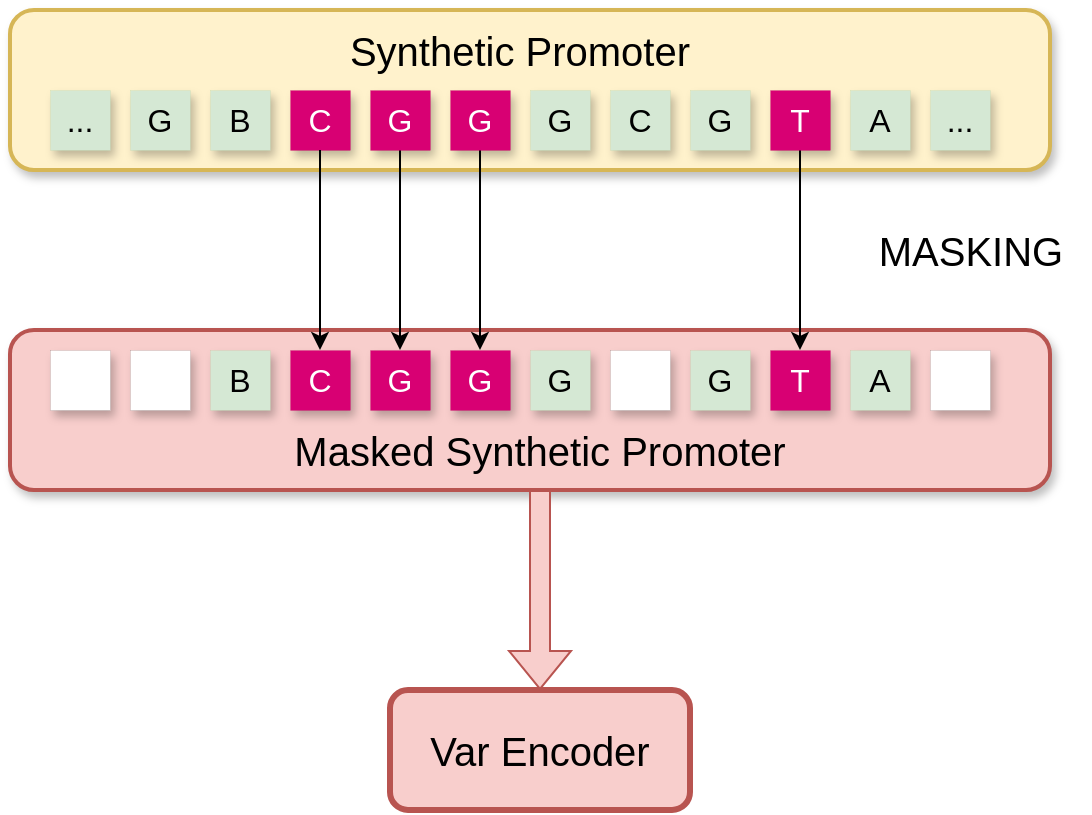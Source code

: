 <mxfile version="20.0.4" type="device"><diagram id="UJG0_ZCBdpvA7GJJKV5v" name="Page-1"><mxGraphModel dx="1483" dy="881" grid="1" gridSize="10" guides="1" tooltips="1" connect="1" arrows="1" fold="1" page="1" pageScale="1" pageWidth="800" pageHeight="500" math="1" shadow="0"><root><mxCell id="0"/><mxCell id="1" parent="0"/><mxCell id="SAztHCryoeRvWJ5vMF_g-45" value="" style="rounded=1;whiteSpace=wrap;html=1;strokeWidth=2;shadow=1;glass=0;sketch=0;fillColor=#f8cecc;strokeColor=#b85450;fontSize=16;" parent="1" vertex="1"><mxGeometry x="140" y="200" width="520" height="80" as="geometry"/></mxCell><mxCell id="SAztHCryoeRvWJ5vMF_g-4" value="" style="rounded=1;whiteSpace=wrap;html=1;strokeWidth=2;shadow=1;glass=0;sketch=0;fillColor=#fff2cc;strokeColor=#d6b656;fontSize=16;" parent="1" vertex="1"><mxGeometry x="140" y="40" width="520" height="80" as="geometry"/></mxCell><mxCell id="SAztHCryoeRvWJ5vMF_g-5" value="..." style="rounded=0;whiteSpace=wrap;html=1;strokeWidth=0;fillColor=#d5e8d4;strokeColor=#82b366;fontSize=16;shadow=1;" parent="1" vertex="1"><mxGeometry x="160" y="80" width="30" height="30" as="geometry"/></mxCell><mxCell id="SAztHCryoeRvWJ5vMF_g-6" value="G" style="rounded=0;whiteSpace=wrap;html=1;strokeWidth=0;fillColor=#d5e8d4;strokeColor=#82b366;fontSize=16;shadow=1;" parent="1" vertex="1"><mxGeometry x="200" y="80" width="30" height="30" as="geometry"/></mxCell><mxCell id="SAztHCryoeRvWJ5vMF_g-7" value="B" style="rounded=0;whiteSpace=wrap;html=1;strokeWidth=0;fillColor=#d5e8d4;strokeColor=#82b366;fontSize=16;shadow=1;" parent="1" vertex="1"><mxGeometry x="240" y="80" width="30" height="30" as="geometry"/></mxCell><mxCell id="SAztHCryoeRvWJ5vMF_g-8" value="C" style="rounded=0;whiteSpace=wrap;html=1;strokeWidth=0;fillColor=#d80073;strokeColor=#A50040;fontSize=16;glass=0;shadow=1;fontColor=#ffffff;" parent="1" vertex="1"><mxGeometry x="280" y="80" width="30" height="30" as="geometry"/></mxCell><mxCell id="SAztHCryoeRvWJ5vMF_g-61" style="edgeStyle=orthogonalEdgeStyle;rounded=0;orthogonalLoop=1;jettySize=auto;html=1;exitX=0.5;exitY=1;exitDx=0;exitDy=0;entryX=0.5;entryY=0;entryDx=0;entryDy=0;" parent="1" source="SAztHCryoeRvWJ5vMF_g-10" target="SAztHCryoeRvWJ5vMF_g-50" edge="1"><mxGeometry relative="1" as="geometry"/></mxCell><mxCell id="SAztHCryoeRvWJ5vMF_g-10" value="G" style="rounded=0;whiteSpace=wrap;html=1;strokeWidth=0;fillColor=#d80073;strokeColor=#A50040;fontSize=16;shadow=1;fontColor=#ffffff;" parent="1" vertex="1"><mxGeometry x="320" y="80" width="30" height="30" as="geometry"/></mxCell><mxCell id="SAztHCryoeRvWJ5vMF_g-62" style="edgeStyle=orthogonalEdgeStyle;rounded=0;orthogonalLoop=1;jettySize=auto;html=1;exitX=0.5;exitY=1;exitDx=0;exitDy=0;entryX=0.5;entryY=0;entryDx=0;entryDy=0;" parent="1" source="SAztHCryoeRvWJ5vMF_g-12" target="SAztHCryoeRvWJ5vMF_g-51" edge="1"><mxGeometry relative="1" as="geometry"/></mxCell><mxCell id="SAztHCryoeRvWJ5vMF_g-12" value="G" style="rounded=0;whiteSpace=wrap;html=1;strokeWidth=0;fillColor=#d80073;strokeColor=#A50040;fontSize=16;shadow=1;fontColor=#ffffff;" parent="1" vertex="1"><mxGeometry x="360" y="80" width="30" height="30" as="geometry"/></mxCell><mxCell id="SAztHCryoeRvWJ5vMF_g-13" value="G" style="rounded=0;whiteSpace=wrap;html=1;strokeWidth=0;fillColor=#d5e8d4;strokeColor=#82b366;fontSize=16;shadow=1;" parent="1" vertex="1"><mxGeometry x="400" y="80" width="30" height="30" as="geometry"/></mxCell><mxCell id="SAztHCryoeRvWJ5vMF_g-14" value="C" style="rounded=0;whiteSpace=wrap;html=1;strokeWidth=0;fillColor=#d5e8d4;strokeColor=#82b366;fontSize=16;shadow=1;" parent="1" vertex="1"><mxGeometry x="440" y="80" width="30" height="30" as="geometry"/></mxCell><mxCell id="SAztHCryoeRvWJ5vMF_g-15" value="G" style="rounded=0;whiteSpace=wrap;html=1;strokeWidth=0;fillColor=#d5e8d4;strokeColor=#82b366;fontSize=16;shadow=1;" parent="1" vertex="1"><mxGeometry x="480" y="80" width="30" height="30" as="geometry"/></mxCell><mxCell id="SAztHCryoeRvWJ5vMF_g-63" style="edgeStyle=orthogonalEdgeStyle;rounded=0;orthogonalLoop=1;jettySize=auto;html=1;exitX=0.5;exitY=1;exitDx=0;exitDy=0;entryX=0.5;entryY=0;entryDx=0;entryDy=0;" parent="1" source="SAztHCryoeRvWJ5vMF_g-17" target="SAztHCryoeRvWJ5vMF_g-55" edge="1"><mxGeometry relative="1" as="geometry"/></mxCell><mxCell id="SAztHCryoeRvWJ5vMF_g-17" value="T" style="rounded=0;whiteSpace=wrap;html=1;strokeWidth=0;fillColor=#d80073;strokeColor=#A50040;fontSize=16;shadow=1;fontColor=#ffffff;" parent="1" vertex="1"><mxGeometry x="520" y="80" width="30" height="30" as="geometry"/></mxCell><mxCell id="SAztHCryoeRvWJ5vMF_g-18" value="A" style="rounded=0;whiteSpace=wrap;html=1;strokeWidth=0;fillColor=#d5e8d4;strokeColor=#82b366;fontSize=16;shadow=1;" parent="1" vertex="1"><mxGeometry x="560" y="80" width="30" height="30" as="geometry"/></mxCell><mxCell id="SAztHCryoeRvWJ5vMF_g-19" value="..." style="rounded=0;whiteSpace=wrap;html=1;strokeWidth=0;fillColor=#d5e8d4;strokeColor=#82b366;fontSize=16;shadow=1;" parent="1" vertex="1"><mxGeometry x="600" y="80" width="30" height="30" as="geometry"/></mxCell><mxCell id="SAztHCryoeRvWJ5vMF_g-20" value="&lt;font style=&quot;font-size: 20px;&quot;&gt;Synthetic Promoter&lt;/font&gt;" style="text;html=1;strokeColor=none;fillColor=none;align=center;verticalAlign=middle;whiteSpace=wrap;rounded=0;shadow=1;glass=0;sketch=0;fontSize=16;" parent="1" vertex="1"><mxGeometry x="140" y="40" width="510" height="40" as="geometry"/></mxCell><mxCell id="SAztHCryoeRvWJ5vMF_g-43" value="Var Encoder" style="rounded=1;whiteSpace=wrap;html=1;fontSize=20;strokeWidth=3;fillColor=#f8cecc;strokeColor=#b85450;" parent="1" vertex="1"><mxGeometry x="330" y="380" width="150" height="60" as="geometry"/></mxCell><mxCell id="SAztHCryoeRvWJ5vMF_g-46" value="" style="rounded=0;whiteSpace=wrap;html=1;strokeWidth=0;fontSize=16;shadow=1;" parent="1" vertex="1"><mxGeometry x="160" y="210" width="30" height="30" as="geometry"/></mxCell><mxCell id="SAztHCryoeRvWJ5vMF_g-47" value="" style="rounded=0;whiteSpace=wrap;html=1;strokeWidth=0;fontSize=16;shadow=1;" parent="1" vertex="1"><mxGeometry x="200" y="210" width="30" height="30" as="geometry"/></mxCell><mxCell id="SAztHCryoeRvWJ5vMF_g-48" value="B" style="rounded=0;whiteSpace=wrap;html=1;strokeWidth=0;fillColor=#d5e8d4;strokeColor=#82b366;fontSize=16;shadow=1;" parent="1" vertex="1"><mxGeometry x="240" y="210" width="30" height="30" as="geometry"/></mxCell><mxCell id="SAztHCryoeRvWJ5vMF_g-49" value="C" style="rounded=0;whiteSpace=wrap;html=1;strokeWidth=0;fillColor=#d80073;strokeColor=#A50040;fontSize=16;glass=0;shadow=1;fontColor=#ffffff;" parent="1" vertex="1"><mxGeometry x="280" y="210" width="30" height="30" as="geometry"/></mxCell><mxCell id="SAztHCryoeRvWJ5vMF_g-50" value="G" style="rounded=0;whiteSpace=wrap;html=1;strokeWidth=0;fillColor=#d80073;strokeColor=#A50040;fontSize=16;shadow=1;fontColor=#ffffff;" parent="1" vertex="1"><mxGeometry x="320" y="210" width="30" height="30" as="geometry"/></mxCell><mxCell id="SAztHCryoeRvWJ5vMF_g-51" value="G" style="rounded=0;whiteSpace=wrap;html=1;strokeWidth=0;fillColor=#d80073;strokeColor=#A50040;fontSize=16;shadow=1;fontColor=#ffffff;" parent="1" vertex="1"><mxGeometry x="360" y="210" width="30" height="30" as="geometry"/></mxCell><mxCell id="SAztHCryoeRvWJ5vMF_g-52" value="G" style="rounded=0;whiteSpace=wrap;html=1;strokeWidth=0;fillColor=#d5e8d4;strokeColor=#82b366;fontSize=16;shadow=1;" parent="1" vertex="1"><mxGeometry x="400" y="210" width="30" height="30" as="geometry"/></mxCell><mxCell id="SAztHCryoeRvWJ5vMF_g-53" value="" style="rounded=0;whiteSpace=wrap;html=1;strokeWidth=0;fontSize=16;shadow=1;" parent="1" vertex="1"><mxGeometry x="440" y="210" width="30" height="30" as="geometry"/></mxCell><mxCell id="SAztHCryoeRvWJ5vMF_g-54" value="G" style="rounded=0;whiteSpace=wrap;html=1;strokeWidth=0;fillColor=#d5e8d4;strokeColor=#82b366;fontSize=16;shadow=1;" parent="1" vertex="1"><mxGeometry x="480" y="210" width="30" height="30" as="geometry"/></mxCell><mxCell id="SAztHCryoeRvWJ5vMF_g-55" value="T" style="rounded=0;whiteSpace=wrap;html=1;strokeWidth=0;fillColor=#d80073;strokeColor=#A50040;fontSize=16;shadow=1;fontColor=#ffffff;" parent="1" vertex="1"><mxGeometry x="520" y="210" width="30" height="30" as="geometry"/></mxCell><mxCell id="SAztHCryoeRvWJ5vMF_g-56" value="A" style="rounded=0;whiteSpace=wrap;html=1;strokeWidth=0;fillColor=#d5e8d4;strokeColor=#82b366;fontSize=16;shadow=1;" parent="1" vertex="1"><mxGeometry x="560" y="210" width="30" height="30" as="geometry"/></mxCell><mxCell id="SAztHCryoeRvWJ5vMF_g-57" value="" style="rounded=0;whiteSpace=wrap;html=1;strokeWidth=0;fontSize=16;shadow=1;" parent="1" vertex="1"><mxGeometry x="600" y="210" width="30" height="30" as="geometry"/></mxCell><mxCell id="SAztHCryoeRvWJ5vMF_g-58" value="&lt;font style=&quot;font-size: 20px;&quot;&gt;Masked Synthetic Promoter&lt;/font&gt;" style="text;html=1;strokeColor=none;fillColor=none;align=center;verticalAlign=middle;whiteSpace=wrap;rounded=0;shadow=1;glass=0;sketch=0;fontSize=16;" parent="1" vertex="1"><mxGeometry x="150" y="240" width="510" height="40" as="geometry"/></mxCell><mxCell id="SAztHCryoeRvWJ5vMF_g-60" value="" style="endArrow=classic;html=1;rounded=0;exitX=0.5;exitY=1;exitDx=0;exitDy=0;entryX=0.5;entryY=0;entryDx=0;entryDy=0;" parent="1" source="SAztHCryoeRvWJ5vMF_g-8" target="SAztHCryoeRvWJ5vMF_g-49" edge="1"><mxGeometry width="50" height="50" relative="1" as="geometry"><mxPoint x="402.5" y="290" as="sourcePoint"/><mxPoint x="452.5" y="240" as="targetPoint"/></mxGeometry></mxCell><mxCell id="SAztHCryoeRvWJ5vMF_g-65" value="" style="shape=flexArrow;endArrow=classic;html=1;rounded=0;exitX=0.5;exitY=1;exitDx=0;exitDy=0;entryX=0.5;entryY=0;entryDx=0;entryDy=0;fillColor=#f8cecc;strokeColor=#b85450;" parent="1" source="SAztHCryoeRvWJ5vMF_g-58" target="SAztHCryoeRvWJ5vMF_g-43" edge="1"><mxGeometry width="50" height="50" relative="1" as="geometry"><mxPoint x="372.5" y="240" as="sourcePoint"/><mxPoint x="422.5" y="190" as="targetPoint"/></mxGeometry></mxCell><mxCell id="SAztHCryoeRvWJ5vMF_g-66" value="&lt;font style=&quot;font-size: 20px;&quot;&gt;MASKING&lt;/font&gt;" style="text;html=1;align=center;verticalAlign=middle;resizable=0;points=[];autosize=1;strokeColor=none;fillColor=none;" parent="1" vertex="1"><mxGeometry x="560" y="140" width="120" height="40" as="geometry"/></mxCell></root></mxGraphModel></diagram></mxfile>
